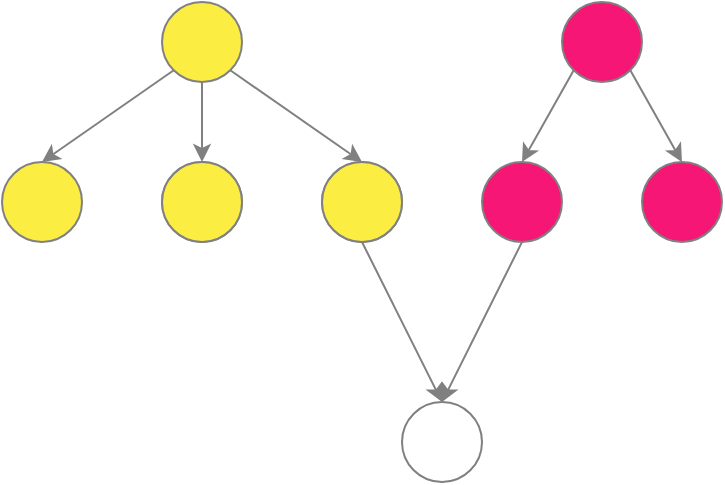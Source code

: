 <mxfile version="14.9.8" type="device"><diagram id="3lLEStc6prw6ViosDufl" name="Page-1"><mxGraphModel dx="1422" dy="752" grid="1" gridSize="10" guides="1" tooltips="1" connect="1" arrows="1" fold="1" page="1" pageScale="1" pageWidth="850" pageHeight="1100" math="0" shadow="0"><root><mxCell id="0"/><mxCell id="1" parent="0"/><mxCell id="juTG4tZt-8ZcN4HysLYg-1" value="" style="ellipse;whiteSpace=wrap;html=1;fillColor=#fbed42;strokeColor=#808080;" parent="1" vertex="1"><mxGeometry x="320" y="160" width="40" height="40" as="geometry"/></mxCell><mxCell id="juTG4tZt-8ZcN4HysLYg-2" value="" style="ellipse;whiteSpace=wrap;html=1;fillColor=#f51676;strokeColor=#808080;" parent="1" vertex="1"><mxGeometry x="520" y="160" width="40" height="40" as="geometry"/></mxCell><mxCell id="juTG4tZt-8ZcN4HysLYg-3" value="" style="ellipse;whiteSpace=wrap;html=1;fillColor=#fbed42;strokeColor=#808080;" parent="1" vertex="1"><mxGeometry x="240" y="240" width="40" height="40" as="geometry"/></mxCell><mxCell id="juTG4tZt-8ZcN4HysLYg-4" value="" style="endArrow=classic;html=1;exitX=0;exitY=1;exitDx=0;exitDy=0;entryX=0.5;entryY=0;entryDx=0;entryDy=0;strokeColor=#808080;" parent="1" source="juTG4tZt-8ZcN4HysLYg-1" target="juTG4tZt-8ZcN4HysLYg-3" edge="1"><mxGeometry width="50" height="50" relative="1" as="geometry"><mxPoint x="400" y="400" as="sourcePoint"/><mxPoint x="450" y="350" as="targetPoint"/></mxGeometry></mxCell><mxCell id="juTG4tZt-8ZcN4HysLYg-5" value="" style="ellipse;whiteSpace=wrap;html=1;fillColor=#00CC00;strokeColor=#808080;" parent="1" vertex="1"><mxGeometry x="320" y="240" width="40" height="40" as="geometry"/></mxCell><mxCell id="juTG4tZt-8ZcN4HysLYg-6" value="" style="ellipse;whiteSpace=wrap;html=1;fillColor=#00CC00;strokeColor=#808080;" parent="1" vertex="1"><mxGeometry x="400" y="240" width="40" height="40" as="geometry"/></mxCell><mxCell id="juTG4tZt-8ZcN4HysLYg-7" value="" style="endArrow=classic;html=1;exitX=0.5;exitY=1;exitDx=0;exitDy=0;entryX=0.5;entryY=0;entryDx=0;entryDy=0;strokeColor=#808080;" parent="1" source="juTG4tZt-8ZcN4HysLYg-1" target="juTG4tZt-8ZcN4HysLYg-5" edge="1"><mxGeometry width="50" height="50" relative="1" as="geometry"><mxPoint x="400" y="400" as="sourcePoint"/><mxPoint x="450" y="350" as="targetPoint"/></mxGeometry></mxCell><mxCell id="juTG4tZt-8ZcN4HysLYg-8" value="" style="endArrow=classic;html=1;exitX=1;exitY=1;exitDx=0;exitDy=0;entryX=0.5;entryY=0;entryDx=0;entryDy=0;strokeColor=#808080;" parent="1" source="juTG4tZt-8ZcN4HysLYg-1" target="juTG4tZt-8ZcN4HysLYg-6" edge="1"><mxGeometry width="50" height="50" relative="1" as="geometry"><mxPoint x="400" y="400" as="sourcePoint"/><mxPoint x="450" y="350" as="targetPoint"/></mxGeometry></mxCell><mxCell id="juTG4tZt-8ZcN4HysLYg-9" value="" style="ellipse;whiteSpace=wrap;html=1;fillColor=#f51676;strokeColor=#808080;" parent="1" vertex="1"><mxGeometry x="480" y="240" width="40" height="40" as="geometry"/></mxCell><mxCell id="juTG4tZt-8ZcN4HysLYg-10" value="" style="ellipse;whiteSpace=wrap;html=1;fillColor=#f51676;strokeColor=#808080;" parent="1" vertex="1"><mxGeometry x="560" y="240" width="40" height="40" as="geometry"/></mxCell><mxCell id="juTG4tZt-8ZcN4HysLYg-12" value="" style="endArrow=classic;html=1;exitX=0;exitY=1;exitDx=0;exitDy=0;entryX=0.5;entryY=0;entryDx=0;entryDy=0;strokeColor=#808080;" parent="1" source="juTG4tZt-8ZcN4HysLYg-2" target="juTG4tZt-8ZcN4HysLYg-9" edge="1"><mxGeometry width="50" height="50" relative="1" as="geometry"><mxPoint x="360" y="400" as="sourcePoint"/><mxPoint x="410" y="350" as="targetPoint"/></mxGeometry></mxCell><mxCell id="juTG4tZt-8ZcN4HysLYg-13" value="" style="endArrow=classic;html=1;exitX=1;exitY=1;exitDx=0;exitDy=0;entryX=0.5;entryY=0;entryDx=0;entryDy=0;strokeColor=#808080;" parent="1" source="juTG4tZt-8ZcN4HysLYg-2" target="juTG4tZt-8ZcN4HysLYg-10" edge="1"><mxGeometry width="50" height="50" relative="1" as="geometry"><mxPoint x="535.858" y="204.142" as="sourcePoint"/><mxPoint x="510" y="250" as="targetPoint"/></mxGeometry></mxCell><mxCell id="juTG4tZt-8ZcN4HysLYg-15" value="" style="ellipse;whiteSpace=wrap;html=1;fillColor=none;strokeColor=#808080;" parent="1" vertex="1"><mxGeometry x="440" y="360" width="40" height="40" as="geometry"/></mxCell><mxCell id="juTG4tZt-8ZcN4HysLYg-16" value="" style="endArrow=classic;html=1;exitX=0.5;exitY=1;exitDx=0;exitDy=0;entryX=0.5;entryY=0;entryDx=0;entryDy=0;strokeColor=#808080;" parent="1" source="juTG4tZt-8ZcN4HysLYg-6" target="juTG4tZt-8ZcN4HysLYg-15" edge="1"><mxGeometry width="50" height="50" relative="1" as="geometry"><mxPoint x="400" y="400" as="sourcePoint"/><mxPoint x="450" y="350" as="targetPoint"/></mxGeometry></mxCell><mxCell id="juTG4tZt-8ZcN4HysLYg-17" value="" style="endArrow=classic;html=1;exitX=0.5;exitY=1;exitDx=0;exitDy=0;strokeColor=#808080;" parent="1" source="juTG4tZt-8ZcN4HysLYg-9" edge="1"><mxGeometry width="50" height="50" relative="1" as="geometry"><mxPoint x="430" y="290" as="sourcePoint"/><mxPoint x="460" y="360" as="targetPoint"/></mxGeometry></mxCell><mxCell id="6whCPQm826mARv0RLkN0-1" value="" style="ellipse;whiteSpace=wrap;html=1;fillColor=#fbed42;strokeColor=#808080;" vertex="1" parent="1"><mxGeometry x="400" y="240" width="40" height="40" as="geometry"/></mxCell><mxCell id="6whCPQm826mARv0RLkN0-2" value="" style="ellipse;whiteSpace=wrap;html=1;fillColor=#fbed42;strokeColor=#808080;" vertex="1" parent="1"><mxGeometry x="320" y="240" width="40" height="40" as="geometry"/></mxCell></root></mxGraphModel></diagram></mxfile>